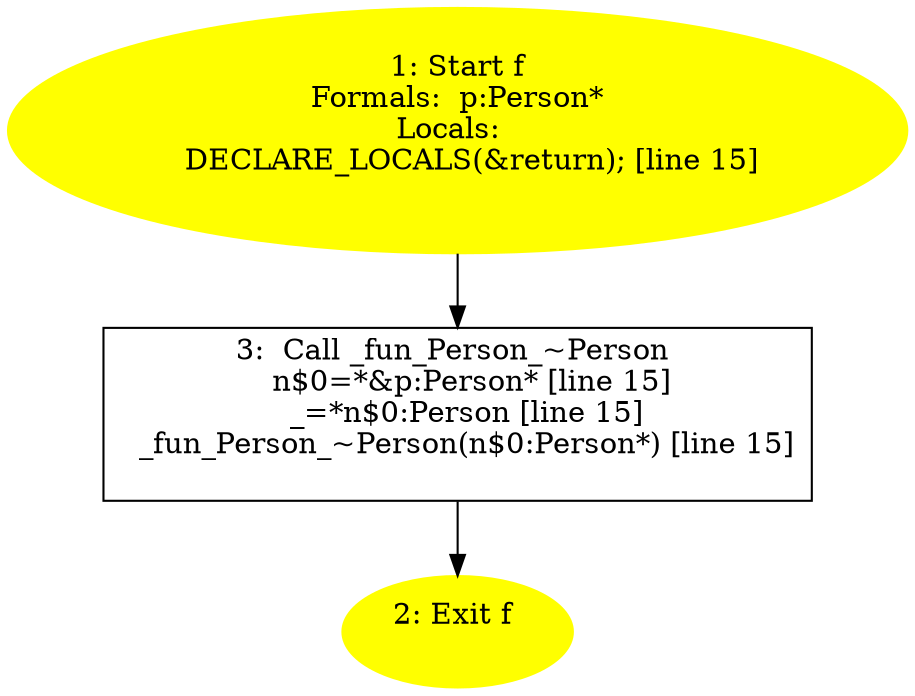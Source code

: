 /* @generated */
digraph iCFG {
"f#_Z1fP6Person.25d3b0b63f2e98072754a4fbda2a11c4_1" [label="1: Start f\nFormals:  p:Person*\nLocals:  \n   DECLARE_LOCALS(&return); [line 15]\n " color=yellow style=filled]
	

	 "f#_Z1fP6Person.25d3b0b63f2e98072754a4fbda2a11c4_1" -> "f#_Z1fP6Person.25d3b0b63f2e98072754a4fbda2a11c4_3" ;
"f#_Z1fP6Person.25d3b0b63f2e98072754a4fbda2a11c4_2" [label="2: Exit f \n  " color=yellow style=filled]
	

"f#_Z1fP6Person.25d3b0b63f2e98072754a4fbda2a11c4_3" [label="3:  Call _fun_Person_~Person \n   n$0=*&p:Person* [line 15]\n  _=*n$0:Person [line 15]\n  _fun_Person_~Person(n$0:Person*) [line 15]\n " shape="box"]
	

	 "f#_Z1fP6Person.25d3b0b63f2e98072754a4fbda2a11c4_3" -> "f#_Z1fP6Person.25d3b0b63f2e98072754a4fbda2a11c4_2" ;
}
